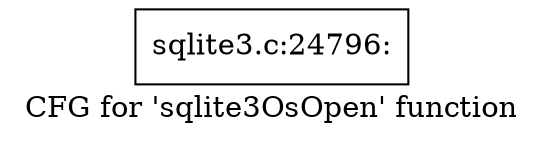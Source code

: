 digraph "CFG for 'sqlite3OsOpen' function" {
	label="CFG for 'sqlite3OsOpen' function";

	Node0x55c0f730c4b0 [shape=record,label="{sqlite3.c:24796:}"];
}
